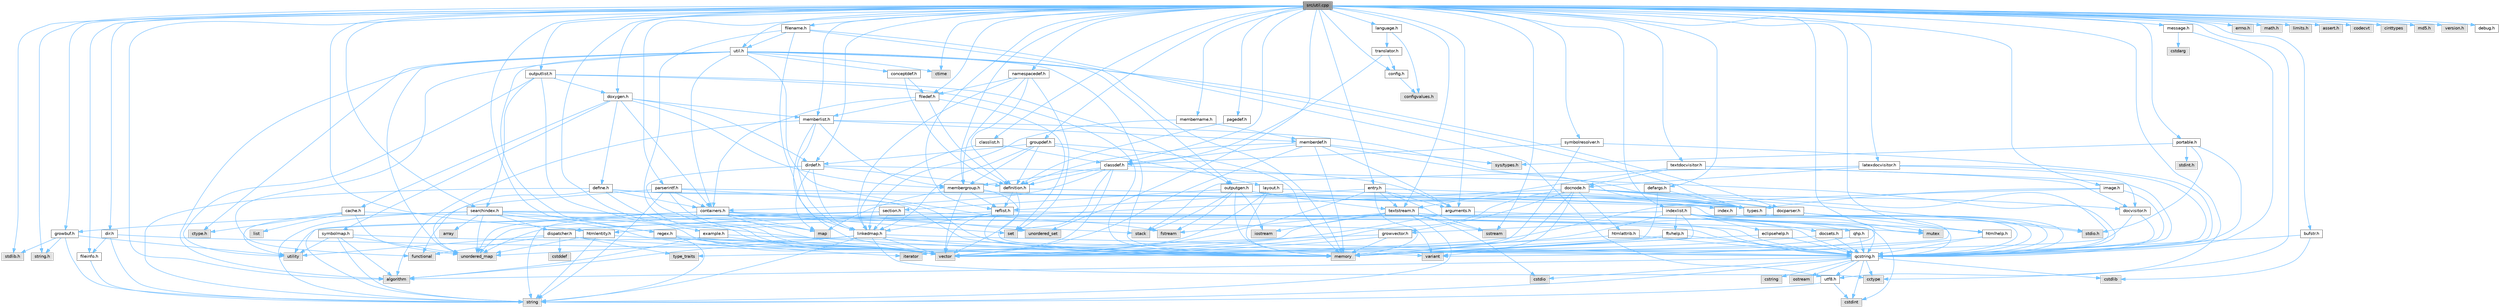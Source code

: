 digraph "src/util.cpp"
{
 // INTERACTIVE_SVG=YES
 // LATEX_PDF_SIZE
  bgcolor="transparent";
  edge [fontname=Helvetica,fontsize=10,labelfontname=Helvetica,labelfontsize=10];
  node [fontname=Helvetica,fontsize=10,shape=box,height=0.2,width=0.4];
  Node1 [label="src/util.cpp",height=0.2,width=0.4,color="gray40", fillcolor="grey60", style="filled", fontcolor="black",tooltip=" "];
  Node1 -> Node2 [color="steelblue1",style="solid"];
  Node2 [label="stdlib.h",height=0.2,width=0.4,color="grey60", fillcolor="#E0E0E0", style="filled",tooltip=" "];
  Node1 -> Node3 [color="steelblue1",style="solid"];
  Node3 [label="errno.h",height=0.2,width=0.4,color="grey60", fillcolor="#E0E0E0", style="filled",tooltip=" "];
  Node1 -> Node4 [color="steelblue1",style="solid"];
  Node4 [label="math.h",height=0.2,width=0.4,color="grey60", fillcolor="#E0E0E0", style="filled",tooltip=" "];
  Node1 -> Node5 [color="steelblue1",style="solid"];
  Node5 [label="limits.h",height=0.2,width=0.4,color="grey60", fillcolor="#E0E0E0", style="filled",tooltip=" "];
  Node1 -> Node6 [color="steelblue1",style="solid"];
  Node6 [label="string.h",height=0.2,width=0.4,color="grey60", fillcolor="#E0E0E0", style="filled",tooltip=" "];
  Node1 -> Node7 [color="steelblue1",style="solid"];
  Node7 [label="assert.h",height=0.2,width=0.4,color="grey60", fillcolor="#E0E0E0", style="filled",tooltip=" "];
  Node1 -> Node8 [color="steelblue1",style="solid"];
  Node8 [label="mutex",height=0.2,width=0.4,color="grey60", fillcolor="#E0E0E0", style="filled",tooltip=" "];
  Node1 -> Node9 [color="steelblue1",style="solid"];
  Node9 [label="unordered_set",height=0.2,width=0.4,color="grey60", fillcolor="#E0E0E0", style="filled",tooltip=" "];
  Node1 -> Node10 [color="steelblue1",style="solid"];
  Node10 [label="codecvt",height=0.2,width=0.4,color="grey60", fillcolor="#E0E0E0", style="filled",tooltip=" "];
  Node1 -> Node11 [color="steelblue1",style="solid"];
  Node11 [label="algorithm",height=0.2,width=0.4,color="grey60", fillcolor="#E0E0E0", style="filled",tooltip=" "];
  Node1 -> Node12 [color="steelblue1",style="solid"];
  Node12 [label="ctime",height=0.2,width=0.4,color="grey60", fillcolor="#E0E0E0", style="filled",tooltip=" "];
  Node1 -> Node13 [color="steelblue1",style="solid"];
  Node13 [label="cctype",height=0.2,width=0.4,color="grey60", fillcolor="#E0E0E0", style="filled",tooltip=" "];
  Node1 -> Node14 [color="steelblue1",style="solid"];
  Node14 [label="cinttypes",height=0.2,width=0.4,color="grey60", fillcolor="#E0E0E0", style="filled",tooltip=" "];
  Node1 -> Node15 [color="steelblue1",style="solid"];
  Node15 [label="sstream",height=0.2,width=0.4,color="grey60", fillcolor="#E0E0E0", style="filled",tooltip=" "];
  Node1 -> Node16 [color="steelblue1",style="solid"];
  Node16 [label="md5.h",height=0.2,width=0.4,color="grey60", fillcolor="#E0E0E0", style="filled",tooltip=" "];
  Node1 -> Node17 [color="steelblue1",style="solid"];
  Node17 [label="regex.h",height=0.2,width=0.4,color="grey40", fillcolor="white", style="filled",URL="$d1/d21/regex_8h.html",tooltip=" "];
  Node17 -> Node18 [color="steelblue1",style="solid"];
  Node18 [label="memory",height=0.2,width=0.4,color="grey60", fillcolor="#E0E0E0", style="filled",tooltip=" "];
  Node17 -> Node19 [color="steelblue1",style="solid"];
  Node19 [label="string",height=0.2,width=0.4,color="grey60", fillcolor="#E0E0E0", style="filled",tooltip=" "];
  Node17 -> Node20 [color="steelblue1",style="solid"];
  Node20 [label="vector",height=0.2,width=0.4,color="grey60", fillcolor="#E0E0E0", style="filled",tooltip=" "];
  Node17 -> Node21 [color="steelblue1",style="solid"];
  Node21 [label="iterator",height=0.2,width=0.4,color="grey60", fillcolor="#E0E0E0", style="filled",tooltip=" "];
  Node1 -> Node22 [color="steelblue1",style="solid"];
  Node22 [label="util.h",height=0.2,width=0.4,color="grey40", fillcolor="white", style="filled",URL="$d8/d3c/util_8h.html",tooltip="A bunch of utility functions."];
  Node22 -> Node18 [color="steelblue1",style="solid"];
  Node22 -> Node23 [color="steelblue1",style="solid"];
  Node23 [label="unordered_map",height=0.2,width=0.4,color="grey60", fillcolor="#E0E0E0", style="filled",tooltip=" "];
  Node22 -> Node11 [color="steelblue1",style="solid"];
  Node22 -> Node24 [color="steelblue1",style="solid"];
  Node24 [label="functional",height=0.2,width=0.4,color="grey60", fillcolor="#E0E0E0", style="filled",tooltip=" "];
  Node22 -> Node25 [color="steelblue1",style="solid"];
  Node25 [label="fstream",height=0.2,width=0.4,color="grey60", fillcolor="#E0E0E0", style="filled",tooltip=" "];
  Node22 -> Node12 [color="steelblue1",style="solid"];
  Node22 -> Node26 [color="steelblue1",style="solid"];
  Node26 [label="ctype.h",height=0.2,width=0.4,color="grey60", fillcolor="#E0E0E0", style="filled",tooltip=" "];
  Node22 -> Node27 [color="steelblue1",style="solid"];
  Node27 [label="types.h",height=0.2,width=0.4,color="grey40", fillcolor="white", style="filled",URL="$d9/d49/types_8h.html",tooltip="This file contains a number of basic enums and types."];
  Node27 -> Node28 [color="steelblue1",style="solid"];
  Node28 [label="qcstring.h",height=0.2,width=0.4,color="grey40", fillcolor="white", style="filled",URL="$d7/d5c/qcstring_8h.html",tooltip=" "];
  Node28 -> Node19 [color="steelblue1",style="solid"];
  Node28 -> Node11 [color="steelblue1",style="solid"];
  Node28 -> Node13 [color="steelblue1",style="solid"];
  Node28 -> Node29 [color="steelblue1",style="solid"];
  Node29 [label="cstring",height=0.2,width=0.4,color="grey60", fillcolor="#E0E0E0", style="filled",tooltip=" "];
  Node28 -> Node30 [color="steelblue1",style="solid"];
  Node30 [label="cstdio",height=0.2,width=0.4,color="grey60", fillcolor="#E0E0E0", style="filled",tooltip=" "];
  Node28 -> Node31 [color="steelblue1",style="solid"];
  Node31 [label="cstdlib",height=0.2,width=0.4,color="grey60", fillcolor="#E0E0E0", style="filled",tooltip=" "];
  Node28 -> Node32 [color="steelblue1",style="solid"];
  Node32 [label="cstdint",height=0.2,width=0.4,color="grey60", fillcolor="#E0E0E0", style="filled",tooltip=" "];
  Node28 -> Node33 [color="steelblue1",style="solid"];
  Node33 [label="ostream",height=0.2,width=0.4,color="grey60", fillcolor="#E0E0E0", style="filled",tooltip=" "];
  Node28 -> Node34 [color="steelblue1",style="solid"];
  Node34 [label="utf8.h",height=0.2,width=0.4,color="grey40", fillcolor="white", style="filled",URL="$db/d7c/utf8_8h.html",tooltip="Various UTF8 related helper functions."];
  Node34 -> Node32 [color="steelblue1",style="solid"];
  Node34 -> Node19 [color="steelblue1",style="solid"];
  Node22 -> Node35 [color="steelblue1",style="solid"];
  Node35 [label="docparser.h",height=0.2,width=0.4,color="grey40", fillcolor="white", style="filled",URL="$de/d9c/docparser_8h.html",tooltip=" "];
  Node35 -> Node36 [color="steelblue1",style="solid"];
  Node36 [label="stdio.h",height=0.2,width=0.4,color="grey60", fillcolor="#E0E0E0", style="filled",tooltip=" "];
  Node35 -> Node18 [color="steelblue1",style="solid"];
  Node35 -> Node28 [color="steelblue1",style="solid"];
  Node35 -> Node37 [color="steelblue1",style="solid"];
  Node37 [label="growvector.h",height=0.2,width=0.4,color="grey40", fillcolor="white", style="filled",URL="$d7/d50/growvector_8h.html",tooltip=" "];
  Node37 -> Node20 [color="steelblue1",style="solid"];
  Node37 -> Node18 [color="steelblue1",style="solid"];
  Node37 -> Node21 [color="steelblue1",style="solid"];
  Node22 -> Node38 [color="steelblue1",style="solid"];
  Node38 [label="containers.h",height=0.2,width=0.4,color="grey40", fillcolor="white", style="filled",URL="$d5/d75/containers_8h.html",tooltip=" "];
  Node38 -> Node20 [color="steelblue1",style="solid"];
  Node38 -> Node19 [color="steelblue1",style="solid"];
  Node38 -> Node39 [color="steelblue1",style="solid"];
  Node39 [label="set",height=0.2,width=0.4,color="grey60", fillcolor="#E0E0E0", style="filled",tooltip=" "];
  Node38 -> Node40 [color="steelblue1",style="solid"];
  Node40 [label="map",height=0.2,width=0.4,color="grey60", fillcolor="#E0E0E0", style="filled",tooltip=" "];
  Node38 -> Node9 [color="steelblue1",style="solid"];
  Node38 -> Node23 [color="steelblue1",style="solid"];
  Node38 -> Node41 [color="steelblue1",style="solid"];
  Node41 [label="stack",height=0.2,width=0.4,color="grey60", fillcolor="#E0E0E0", style="filled",tooltip=" "];
  Node22 -> Node42 [color="steelblue1",style="solid"];
  Node42 [label="outputgen.h",height=0.2,width=0.4,color="grey40", fillcolor="white", style="filled",URL="$df/d06/outputgen_8h.html",tooltip=" "];
  Node42 -> Node18 [color="steelblue1",style="solid"];
  Node42 -> Node41 [color="steelblue1",style="solid"];
  Node42 -> Node43 [color="steelblue1",style="solid"];
  Node43 [label="iostream",height=0.2,width=0.4,color="grey60", fillcolor="#E0E0E0", style="filled",tooltip=" "];
  Node42 -> Node25 [color="steelblue1",style="solid"];
  Node42 -> Node27 [color="steelblue1",style="solid"];
  Node42 -> Node44 [color="steelblue1",style="solid"];
  Node44 [label="index.h",height=0.2,width=0.4,color="grey40", fillcolor="white", style="filled",URL="$d1/db5/index_8h.html",tooltip=" "];
  Node44 -> Node28 [color="steelblue1",style="solid"];
  Node42 -> Node45 [color="steelblue1",style="solid"];
  Node45 [label="section.h",height=0.2,width=0.4,color="grey40", fillcolor="white", style="filled",URL="$d1/d2a/section_8h.html",tooltip=" "];
  Node45 -> Node19 [color="steelblue1",style="solid"];
  Node45 -> Node23 [color="steelblue1",style="solid"];
  Node45 -> Node28 [color="steelblue1",style="solid"];
  Node45 -> Node46 [color="steelblue1",style="solid"];
  Node46 [label="linkedmap.h",height=0.2,width=0.4,color="grey40", fillcolor="white", style="filled",URL="$da/de1/linkedmap_8h.html",tooltip=" "];
  Node46 -> Node23 [color="steelblue1",style="solid"];
  Node46 -> Node20 [color="steelblue1",style="solid"];
  Node46 -> Node18 [color="steelblue1",style="solid"];
  Node46 -> Node19 [color="steelblue1",style="solid"];
  Node46 -> Node11 [color="steelblue1",style="solid"];
  Node46 -> Node13 [color="steelblue1",style="solid"];
  Node46 -> Node28 [color="steelblue1",style="solid"];
  Node42 -> Node47 [color="steelblue1",style="solid"];
  Node47 [label="textstream.h",height=0.2,width=0.4,color="grey40", fillcolor="white", style="filled",URL="$d4/d7d/textstream_8h.html",tooltip=" "];
  Node47 -> Node19 [color="steelblue1",style="solid"];
  Node47 -> Node43 [color="steelblue1",style="solid"];
  Node47 -> Node15 [color="steelblue1",style="solid"];
  Node47 -> Node32 [color="steelblue1",style="solid"];
  Node47 -> Node30 [color="steelblue1",style="solid"];
  Node47 -> Node25 [color="steelblue1",style="solid"];
  Node47 -> Node48 [color="steelblue1",style="solid"];
  Node48 [label="type_traits",height=0.2,width=0.4,color="grey60", fillcolor="#E0E0E0", style="filled",tooltip=" "];
  Node47 -> Node28 [color="steelblue1",style="solid"];
  Node42 -> Node35 [color="steelblue1",style="solid"];
  Node22 -> Node17 [color="steelblue1",style="solid"];
  Node22 -> Node49 [color="steelblue1",style="solid"];
  Node49 [label="conceptdef.h",height=0.2,width=0.4,color="grey40", fillcolor="white", style="filled",URL="$da/df1/conceptdef_8h.html",tooltip=" "];
  Node49 -> Node50 [color="steelblue1",style="solid"];
  Node50 [label="definition.h",height=0.2,width=0.4,color="grey40", fillcolor="white", style="filled",URL="$df/da1/definition_8h.html",tooltip=" "];
  Node50 -> Node20 [color="steelblue1",style="solid"];
  Node50 -> Node27 [color="steelblue1",style="solid"];
  Node50 -> Node51 [color="steelblue1",style="solid"];
  Node51 [label="reflist.h",height=0.2,width=0.4,color="grey40", fillcolor="white", style="filled",URL="$d1/d02/reflist_8h.html",tooltip=" "];
  Node51 -> Node20 [color="steelblue1",style="solid"];
  Node51 -> Node23 [color="steelblue1",style="solid"];
  Node51 -> Node18 [color="steelblue1",style="solid"];
  Node51 -> Node28 [color="steelblue1",style="solid"];
  Node51 -> Node46 [color="steelblue1",style="solid"];
  Node49 -> Node52 [color="steelblue1",style="solid"];
  Node52 [label="filedef.h",height=0.2,width=0.4,color="grey40", fillcolor="white", style="filled",URL="$d4/d3a/filedef_8h.html",tooltip=" "];
  Node52 -> Node39 [color="steelblue1",style="solid"];
  Node52 -> Node50 [color="steelblue1",style="solid"];
  Node52 -> Node53 [color="steelblue1",style="solid"];
  Node53 [label="memberlist.h",height=0.2,width=0.4,color="grey40", fillcolor="white", style="filled",URL="$dd/d78/memberlist_8h.html",tooltip=" "];
  Node53 -> Node20 [color="steelblue1",style="solid"];
  Node53 -> Node11 [color="steelblue1",style="solid"];
  Node53 -> Node54 [color="steelblue1",style="solid"];
  Node54 [label="memberdef.h",height=0.2,width=0.4,color="grey40", fillcolor="white", style="filled",URL="$d4/d46/memberdef_8h.html",tooltip=" "];
  Node54 -> Node20 [color="steelblue1",style="solid"];
  Node54 -> Node18 [color="steelblue1",style="solid"];
  Node54 -> Node55 [color="steelblue1",style="solid"];
  Node55 [label="sys/types.h",height=0.2,width=0.4,color="grey60", fillcolor="#E0E0E0", style="filled",tooltip=" "];
  Node54 -> Node27 [color="steelblue1",style="solid"];
  Node54 -> Node50 [color="steelblue1",style="solid"];
  Node54 -> Node56 [color="steelblue1",style="solid"];
  Node56 [label="arguments.h",height=0.2,width=0.4,color="grey40", fillcolor="white", style="filled",URL="$df/d9b/arguments_8h.html",tooltip=" "];
  Node56 -> Node20 [color="steelblue1",style="solid"];
  Node56 -> Node28 [color="steelblue1",style="solid"];
  Node54 -> Node57 [color="steelblue1",style="solid"];
  Node57 [label="classdef.h",height=0.2,width=0.4,color="grey40", fillcolor="white", style="filled",URL="$d1/da6/classdef_8h.html",tooltip=" "];
  Node57 -> Node20 [color="steelblue1",style="solid"];
  Node57 -> Node39 [color="steelblue1",style="solid"];
  Node57 -> Node38 [color="steelblue1",style="solid"];
  Node57 -> Node50 [color="steelblue1",style="solid"];
  Node57 -> Node56 [color="steelblue1",style="solid"];
  Node57 -> Node58 [color="steelblue1",style="solid"];
  Node58 [label="membergroup.h",height=0.2,width=0.4,color="grey40", fillcolor="white", style="filled",URL="$d9/d11/membergroup_8h.html",tooltip=" "];
  Node58 -> Node20 [color="steelblue1",style="solid"];
  Node58 -> Node40 [color="steelblue1",style="solid"];
  Node58 -> Node18 [color="steelblue1",style="solid"];
  Node58 -> Node27 [color="steelblue1",style="solid"];
  Node58 -> Node51 [color="steelblue1",style="solid"];
  Node53 -> Node46 [color="steelblue1",style="solid"];
  Node53 -> Node27 [color="steelblue1",style="solid"];
  Node53 -> Node58 [color="steelblue1",style="solid"];
  Node52 -> Node38 [color="steelblue1",style="solid"];
  Node1 -> Node59 [color="steelblue1",style="solid"];
  Node59 [label="message.h",height=0.2,width=0.4,color="grey40", fillcolor="white", style="filled",URL="$d2/d0d/message_8h.html",tooltip=" "];
  Node59 -> Node60 [color="steelblue1",style="solid"];
  Node60 [label="cstdarg",height=0.2,width=0.4,color="grey60", fillcolor="#E0E0E0", style="filled",tooltip=" "];
  Node59 -> Node28 [color="steelblue1",style="solid"];
  Node1 -> Node57 [color="steelblue1",style="solid"];
  Node1 -> Node52 [color="steelblue1",style="solid"];
  Node1 -> Node61 [color="steelblue1",style="solid"];
  Node61 [label="doxygen.h",height=0.2,width=0.4,color="grey40", fillcolor="white", style="filled",URL="$d1/da1/doxygen_8h.html",tooltip=" "];
  Node61 -> Node38 [color="steelblue1",style="solid"];
  Node61 -> Node58 [color="steelblue1",style="solid"];
  Node61 -> Node62 [color="steelblue1",style="solid"];
  Node62 [label="dirdef.h",height=0.2,width=0.4,color="grey40", fillcolor="white", style="filled",URL="$d6/d15/dirdef_8h.html",tooltip=" "];
  Node62 -> Node20 [color="steelblue1",style="solid"];
  Node62 -> Node40 [color="steelblue1",style="solid"];
  Node62 -> Node28 [color="steelblue1",style="solid"];
  Node62 -> Node46 [color="steelblue1",style="solid"];
  Node62 -> Node50 [color="steelblue1",style="solid"];
  Node61 -> Node53 [color="steelblue1",style="solid"];
  Node61 -> Node63 [color="steelblue1",style="solid"];
  Node63 [label="define.h",height=0.2,width=0.4,color="grey40", fillcolor="white", style="filled",URL="$df/d67/define_8h.html",tooltip=" "];
  Node63 -> Node20 [color="steelblue1",style="solid"];
  Node63 -> Node18 [color="steelblue1",style="solid"];
  Node63 -> Node19 [color="steelblue1",style="solid"];
  Node63 -> Node23 [color="steelblue1",style="solid"];
  Node63 -> Node28 [color="steelblue1",style="solid"];
  Node63 -> Node38 [color="steelblue1",style="solid"];
  Node61 -> Node64 [color="steelblue1",style="solid"];
  Node64 [label="cache.h",height=0.2,width=0.4,color="grey40", fillcolor="white", style="filled",URL="$d3/d26/cache_8h.html",tooltip=" "];
  Node64 -> Node65 [color="steelblue1",style="solid"];
  Node65 [label="list",height=0.2,width=0.4,color="grey60", fillcolor="#E0E0E0", style="filled",tooltip=" "];
  Node64 -> Node23 [color="steelblue1",style="solid"];
  Node64 -> Node8 [color="steelblue1",style="solid"];
  Node64 -> Node66 [color="steelblue1",style="solid"];
  Node66 [label="utility",height=0.2,width=0.4,color="grey60", fillcolor="#E0E0E0", style="filled",tooltip=" "];
  Node64 -> Node26 [color="steelblue1",style="solid"];
  Node61 -> Node67 [color="steelblue1",style="solid"];
  Node67 [label="symbolmap.h",height=0.2,width=0.4,color="grey40", fillcolor="white", style="filled",URL="$d7/ddd/symbolmap_8h.html",tooltip=" "];
  Node67 -> Node11 [color="steelblue1",style="solid"];
  Node67 -> Node23 [color="steelblue1",style="solid"];
  Node67 -> Node20 [color="steelblue1",style="solid"];
  Node67 -> Node19 [color="steelblue1",style="solid"];
  Node67 -> Node66 [color="steelblue1",style="solid"];
  Node1 -> Node68 [color="steelblue1",style="solid"];
  Node68 [label="outputlist.h",height=0.2,width=0.4,color="grey40", fillcolor="white", style="filled",URL="$d2/db9/outputlist_8h.html",tooltip=" "];
  Node68 -> Node66 [color="steelblue1",style="solid"];
  Node68 -> Node20 [color="steelblue1",style="solid"];
  Node68 -> Node18 [color="steelblue1",style="solid"];
  Node68 -> Node42 [color="steelblue1",style="solid"];
  Node68 -> Node69 [color="steelblue1",style="solid"];
  Node69 [label="searchindex.h",height=0.2,width=0.4,color="grey40", fillcolor="white", style="filled",URL="$de/d07/searchindex_8h.html",tooltip="Web server based search engine."];
  Node69 -> Node18 [color="steelblue1",style="solid"];
  Node69 -> Node20 [color="steelblue1",style="solid"];
  Node69 -> Node40 [color="steelblue1",style="solid"];
  Node69 -> Node23 [color="steelblue1",style="solid"];
  Node69 -> Node19 [color="steelblue1",style="solid"];
  Node69 -> Node70 [color="steelblue1",style="solid"];
  Node70 [label="array",height=0.2,width=0.4,color="grey60", fillcolor="#E0E0E0", style="filled",tooltip=" "];
  Node69 -> Node71 [color="steelblue1",style="solid"];
  Node71 [label="variant",height=0.2,width=0.4,color="grey60", fillcolor="#E0E0E0", style="filled",tooltip=" "];
  Node69 -> Node28 [color="steelblue1",style="solid"];
  Node69 -> Node72 [color="steelblue1",style="solid"];
  Node72 [label="growbuf.h",height=0.2,width=0.4,color="grey40", fillcolor="white", style="filled",URL="$dd/d72/growbuf_8h.html",tooltip=" "];
  Node72 -> Node66 [color="steelblue1",style="solid"];
  Node72 -> Node2 [color="steelblue1",style="solid"];
  Node72 -> Node6 [color="steelblue1",style="solid"];
  Node72 -> Node19 [color="steelblue1",style="solid"];
  Node69 -> Node73 [color="steelblue1",style="solid"];
  Node73 [label="dispatcher.h",height=0.2,width=0.4,color="grey40", fillcolor="white", style="filled",URL="$da/d73/dispatcher_8h.html",tooltip=" "];
  Node73 -> Node74 [color="steelblue1",style="solid"];
  Node74 [label="cstddef",height=0.2,width=0.4,color="grey60", fillcolor="#E0E0E0", style="filled",tooltip=" "];
  Node73 -> Node66 [color="steelblue1",style="solid"];
  Node73 -> Node24 [color="steelblue1",style="solid"];
  Node73 -> Node71 [color="steelblue1",style="solid"];
  Node73 -> Node48 [color="steelblue1",style="solid"];
  Node68 -> Node61 [color="steelblue1",style="solid"];
  Node1 -> Node75 [color="steelblue1",style="solid"];
  Node75 [label="defargs.h",height=0.2,width=0.4,color="grey40", fillcolor="white", style="filled",URL="$d8/d65/defargs_8h.html",tooltip=" "];
  Node75 -> Node27 [color="steelblue1",style="solid"];
  Node75 -> Node18 [color="steelblue1",style="solid"];
  Node1 -> Node76 [color="steelblue1",style="solid"];
  Node76 [label="language.h",height=0.2,width=0.4,color="grey40", fillcolor="white", style="filled",URL="$d8/dce/language_8h.html",tooltip=" "];
  Node76 -> Node77 [color="steelblue1",style="solid"];
  Node77 [label="translator.h",height=0.2,width=0.4,color="grey40", fillcolor="white", style="filled",URL="$d9/df1/translator_8h.html",tooltip=" "];
  Node77 -> Node57 [color="steelblue1",style="solid"];
  Node77 -> Node78 [color="steelblue1",style="solid"];
  Node78 [label="config.h",height=0.2,width=0.4,color="grey40", fillcolor="white", style="filled",URL="$db/d16/config_8h.html",tooltip=" "];
  Node78 -> Node79 [color="steelblue1",style="solid"];
  Node79 [label="configvalues.h",height=0.2,width=0.4,color="grey60", fillcolor="#E0E0E0", style="filled",tooltip=" "];
  Node76 -> Node79 [color="steelblue1",style="solid"];
  Node1 -> Node78 [color="steelblue1",style="solid"];
  Node1 -> Node80 [color="steelblue1",style="solid"];
  Node80 [label="htmlhelp.h",height=0.2,width=0.4,color="grey40", fillcolor="white", style="filled",URL="$d8/dc3/htmlhelp_8h.html",tooltip=" "];
  Node80 -> Node18 [color="steelblue1",style="solid"];
  Node80 -> Node28 [color="steelblue1",style="solid"];
  Node1 -> Node81 [color="steelblue1",style="solid"];
  Node81 [label="example.h",height=0.2,width=0.4,color="grey40", fillcolor="white", style="filled",URL="$df/d24/example_8h.html",tooltip=" "];
  Node81 -> Node11 [color="steelblue1",style="solid"];
  Node81 -> Node20 [color="steelblue1",style="solid"];
  Node81 -> Node28 [color="steelblue1",style="solid"];
  Node1 -> Node82 [color="steelblue1",style="solid"];
  Node82 [label="version.h",height=0.2,width=0.4,color="grey60", fillcolor="#E0E0E0", style="filled",tooltip=" "];
  Node1 -> Node83 [color="steelblue1",style="solid"];
  Node83 [label="groupdef.h",height=0.2,width=0.4,color="grey40", fillcolor="white", style="filled",URL="$d1/de6/groupdef_8h.html",tooltip=" "];
  Node83 -> Node18 [color="steelblue1",style="solid"];
  Node83 -> Node50 [color="steelblue1",style="solid"];
  Node83 -> Node62 [color="steelblue1",style="solid"];
  Node83 -> Node84 [color="steelblue1",style="solid"];
  Node84 [label="layout.h",height=0.2,width=0.4,color="grey40", fillcolor="white", style="filled",URL="$db/d51/layout_8h.html",tooltip=" "];
  Node84 -> Node18 [color="steelblue1",style="solid"];
  Node84 -> Node20 [color="steelblue1",style="solid"];
  Node84 -> Node27 [color="steelblue1",style="solid"];
  Node83 -> Node58 [color="steelblue1",style="solid"];
  Node83 -> Node46 [color="steelblue1",style="solid"];
  Node1 -> Node51 [color="steelblue1",style="solid"];
  Node1 -> Node85 [color="steelblue1",style="solid"];
  Node85 [label="pagedef.h",height=0.2,width=0.4,color="grey40", fillcolor="white", style="filled",URL="$dd/d66/pagedef_8h.html",tooltip=" "];
  Node85 -> Node50 [color="steelblue1",style="solid"];
  Node1 -> Node86 [color="steelblue1",style="solid"];
  Node86 [label="debug.h",height=0.2,width=0.4,color="grey40", fillcolor="white", style="filled",URL="$db/d16/debug_8h.html",tooltip=" "];
  Node1 -> Node69 [color="steelblue1",style="solid"];
  Node1 -> Node87 [color="steelblue1",style="solid"];
  Node87 [label="textdocvisitor.h",height=0.2,width=0.4,color="grey40", fillcolor="white", style="filled",URL="$dd/d66/textdocvisitor_8h.html",tooltip=" "];
  Node87 -> Node28 [color="steelblue1",style="solid"];
  Node87 -> Node88 [color="steelblue1",style="solid"];
  Node88 [label="docvisitor.h",height=0.2,width=0.4,color="grey40", fillcolor="white", style="filled",URL="$d2/d3c/docvisitor_8h.html",tooltip=" "];
  Node88 -> Node18 [color="steelblue1",style="solid"];
  Node88 -> Node28 [color="steelblue1",style="solid"];
  Node87 -> Node89 [color="steelblue1",style="solid"];
  Node89 [label="docnode.h",height=0.2,width=0.4,color="grey40", fillcolor="white", style="filled",URL="$de/d2b/docnode_8h.html",tooltip=" "];
  Node89 -> Node36 [color="steelblue1",style="solid"];
  Node89 -> Node20 [color="steelblue1",style="solid"];
  Node89 -> Node18 [color="steelblue1",style="solid"];
  Node89 -> Node71 [color="steelblue1",style="solid"];
  Node89 -> Node28 [color="steelblue1",style="solid"];
  Node89 -> Node88 [color="steelblue1",style="solid"];
  Node89 -> Node35 [color="steelblue1",style="solid"];
  Node89 -> Node90 [color="steelblue1",style="solid"];
  Node90 [label="htmlattrib.h",height=0.2,width=0.4,color="grey40", fillcolor="white", style="filled",URL="$d0/d73/htmlattrib_8h.html",tooltip=" "];
  Node90 -> Node20 [color="steelblue1",style="solid"];
  Node90 -> Node28 [color="steelblue1",style="solid"];
  Node89 -> Node91 [color="steelblue1",style="solid"];
  Node91 [label="htmlentity.h",height=0.2,width=0.4,color="grey40", fillcolor="white", style="filled",URL="$db/dc6/htmlentity_8h.html",tooltip=" "];
  Node91 -> Node23 [color="steelblue1",style="solid"];
  Node91 -> Node19 [color="steelblue1",style="solid"];
  Node91 -> Node28 [color="steelblue1",style="solid"];
  Node89 -> Node37 [color="steelblue1",style="solid"];
  Node87 -> Node47 [color="steelblue1",style="solid"];
  Node1 -> Node92 [color="steelblue1",style="solid"];
  Node92 [label="latexdocvisitor.h",height=0.2,width=0.4,color="grey40", fillcolor="white", style="filled",URL="$d8/d99/latexdocvisitor_8h.html",tooltip=" "];
  Node92 -> Node41 [color="steelblue1",style="solid"];
  Node92 -> Node28 [color="steelblue1",style="solid"];
  Node92 -> Node88 [color="steelblue1",style="solid"];
  Node92 -> Node89 [color="steelblue1",style="solid"];
  Node1 -> Node93 [color="steelblue1",style="solid"];
  Node93 [label="portable.h",height=0.2,width=0.4,color="grey40", fillcolor="white", style="filled",URL="$d2/de2/portable_8h.html",tooltip="Portable versions of functions that are platform dependent."];
  Node93 -> Node36 [color="steelblue1",style="solid"];
  Node93 -> Node55 [color="steelblue1",style="solid"];
  Node93 -> Node94 [color="steelblue1",style="solid"];
  Node94 [label="stdint.h",height=0.2,width=0.4,color="grey60", fillcolor="#E0E0E0", style="filled",tooltip=" "];
  Node93 -> Node28 [color="steelblue1",style="solid"];
  Node1 -> Node95 [color="steelblue1",style="solid"];
  Node95 [label="parserintf.h",height=0.2,width=0.4,color="grey40", fillcolor="white", style="filled",URL="$da/d55/parserintf_8h.html",tooltip=" "];
  Node95 -> Node24 [color="steelblue1",style="solid"];
  Node95 -> Node18 [color="steelblue1",style="solid"];
  Node95 -> Node40 [color="steelblue1",style="solid"];
  Node95 -> Node19 [color="steelblue1",style="solid"];
  Node95 -> Node27 [color="steelblue1",style="solid"];
  Node95 -> Node38 [color="steelblue1",style="solid"];
  Node1 -> Node96 [color="steelblue1",style="solid"];
  Node96 [label="bufstr.h",height=0.2,width=0.4,color="grey40", fillcolor="white", style="filled",URL="$d4/de5/bufstr_8h.html",tooltip=" "];
  Node96 -> Node31 [color="steelblue1",style="solid"];
  Node96 -> Node28 [color="steelblue1",style="solid"];
  Node1 -> Node97 [color="steelblue1",style="solid"];
  Node97 [label="image.h",height=0.2,width=0.4,color="grey40", fillcolor="white", style="filled",URL="$d5/db2/image_8h.html",tooltip=" "];
  Node97 -> Node20 [color="steelblue1",style="solid"];
  Node97 -> Node27 [color="steelblue1",style="solid"];
  Node97 -> Node28 [color="steelblue1",style="solid"];
  Node1 -> Node72 [color="steelblue1",style="solid"];
  Node1 -> Node98 [color="steelblue1",style="solid"];
  Node98 [label="entry.h",height=0.2,width=0.4,color="grey40", fillcolor="white", style="filled",URL="$d1/dc6/entry_8h.html",tooltip=" "];
  Node98 -> Node20 [color="steelblue1",style="solid"];
  Node98 -> Node18 [color="steelblue1",style="solid"];
  Node98 -> Node15 [color="steelblue1",style="solid"];
  Node98 -> Node27 [color="steelblue1",style="solid"];
  Node98 -> Node56 [color="steelblue1",style="solid"];
  Node98 -> Node51 [color="steelblue1",style="solid"];
  Node98 -> Node47 [color="steelblue1",style="solid"];
  Node1 -> Node56 [color="steelblue1",style="solid"];
  Node1 -> Node53 [color="steelblue1",style="solid"];
  Node1 -> Node99 [color="steelblue1",style="solid"];
  Node99 [label="classlist.h",height=0.2,width=0.4,color="grey40", fillcolor="white", style="filled",URL="$d2/df8/classlist_8h.html",tooltip=" "];
  Node99 -> Node46 [color="steelblue1",style="solid"];
  Node99 -> Node57 [color="steelblue1",style="solid"];
  Node1 -> Node100 [color="steelblue1",style="solid"];
  Node100 [label="namespacedef.h",height=0.2,width=0.4,color="grey40", fillcolor="white", style="filled",URL="$d7/d97/namespacedef_8h.html",tooltip=" "];
  Node100 -> Node39 [color="steelblue1",style="solid"];
  Node100 -> Node50 [color="steelblue1",style="solid"];
  Node100 -> Node52 [color="steelblue1",style="solid"];
  Node100 -> Node46 [color="steelblue1",style="solid"];
  Node100 -> Node58 [color="steelblue1",style="solid"];
  Node1 -> Node101 [color="steelblue1",style="solid"];
  Node101 [label="membername.h",height=0.2,width=0.4,color="grey40", fillcolor="white", style="filled",URL="$d7/dfc/membername_8h.html",tooltip=" "];
  Node101 -> Node54 [color="steelblue1",style="solid"];
  Node101 -> Node46 [color="steelblue1",style="solid"];
  Node1 -> Node102 [color="steelblue1",style="solid"];
  Node102 [label="filename.h",height=0.2,width=0.4,color="grey40", fillcolor="white", style="filled",URL="$dc/dd6/filename_8h.html",tooltip=" "];
  Node102 -> Node18 [color="steelblue1",style="solid"];
  Node102 -> Node20 [color="steelblue1",style="solid"];
  Node102 -> Node46 [color="steelblue1",style="solid"];
  Node102 -> Node34 [color="steelblue1",style="solid"];
  Node102 -> Node22 [color="steelblue1",style="solid"];
  Node1 -> Node58 [color="steelblue1",style="solid"];
  Node1 -> Node62 [color="steelblue1",style="solid"];
  Node1 -> Node91 [color="steelblue1",style="solid"];
  Node1 -> Node103 [color="steelblue1",style="solid"];
  Node103 [label="symbolresolver.h",height=0.2,width=0.4,color="grey40", fillcolor="white", style="filled",URL="$d9/db2/symbolresolver_8h.html",tooltip=" "];
  Node103 -> Node18 [color="steelblue1",style="solid"];
  Node103 -> Node28 [color="steelblue1",style="solid"];
  Node103 -> Node57 [color="steelblue1",style="solid"];
  Node1 -> Node104 [color="steelblue1",style="solid"];
  Node104 [label="fileinfo.h",height=0.2,width=0.4,color="grey40", fillcolor="white", style="filled",URL="$df/d45/fileinfo_8h.html",tooltip=" "];
  Node104 -> Node19 [color="steelblue1",style="solid"];
  Node1 -> Node105 [color="steelblue1",style="solid"];
  Node105 [label="dir.h",height=0.2,width=0.4,color="grey40", fillcolor="white", style="filled",URL="$df/d9c/dir_8h.html",tooltip=" "];
  Node105 -> Node19 [color="steelblue1",style="solid"];
  Node105 -> Node18 [color="steelblue1",style="solid"];
  Node105 -> Node104 [color="steelblue1",style="solid"];
  Node1 -> Node34 [color="steelblue1",style="solid"];
  Node1 -> Node47 [color="steelblue1",style="solid"];
  Node1 -> Node106 [color="steelblue1",style="solid"];
  Node106 [label="indexlist.h",height=0.2,width=0.4,color="grey40", fillcolor="white", style="filled",URL="$d5/d61/indexlist_8h.html",tooltip=" "];
  Node106 -> Node66 [color="steelblue1",style="solid"];
  Node106 -> Node20 [color="steelblue1",style="solid"];
  Node106 -> Node18 [color="steelblue1",style="solid"];
  Node106 -> Node8 [color="steelblue1",style="solid"];
  Node106 -> Node71 [color="steelblue1",style="solid"];
  Node106 -> Node28 [color="steelblue1",style="solid"];
  Node106 -> Node73 [color="steelblue1",style="solid"];
  Node106 -> Node107 [color="steelblue1",style="solid"];
  Node107 [label="docsets.h",height=0.2,width=0.4,color="grey40", fillcolor="white", style="filled",URL="$d1/db2/docsets_8h.html",tooltip=" "];
  Node107 -> Node18 [color="steelblue1",style="solid"];
  Node107 -> Node28 [color="steelblue1",style="solid"];
  Node106 -> Node108 [color="steelblue1",style="solid"];
  Node108 [label="eclipsehelp.h",height=0.2,width=0.4,color="grey40", fillcolor="white", style="filled",URL="$db/d9e/eclipsehelp_8h.html",tooltip=" "];
  Node108 -> Node18 [color="steelblue1",style="solid"];
  Node108 -> Node28 [color="steelblue1",style="solid"];
  Node106 -> Node109 [color="steelblue1",style="solid"];
  Node109 [label="ftvhelp.h",height=0.2,width=0.4,color="grey40", fillcolor="white", style="filled",URL="$d2/d4a/ftvhelp_8h.html",tooltip=" "];
  Node109 -> Node18 [color="steelblue1",style="solid"];
  Node109 -> Node20 [color="steelblue1",style="solid"];
  Node109 -> Node28 [color="steelblue1",style="solid"];
  Node106 -> Node80 [color="steelblue1",style="solid"];
  Node106 -> Node110 [color="steelblue1",style="solid"];
  Node110 [label="qhp.h",height=0.2,width=0.4,color="grey40", fillcolor="white", style="filled",URL="$dc/d20/qhp_8h.html",tooltip=" "];
  Node110 -> Node18 [color="steelblue1",style="solid"];
  Node110 -> Node28 [color="steelblue1",style="solid"];
}

